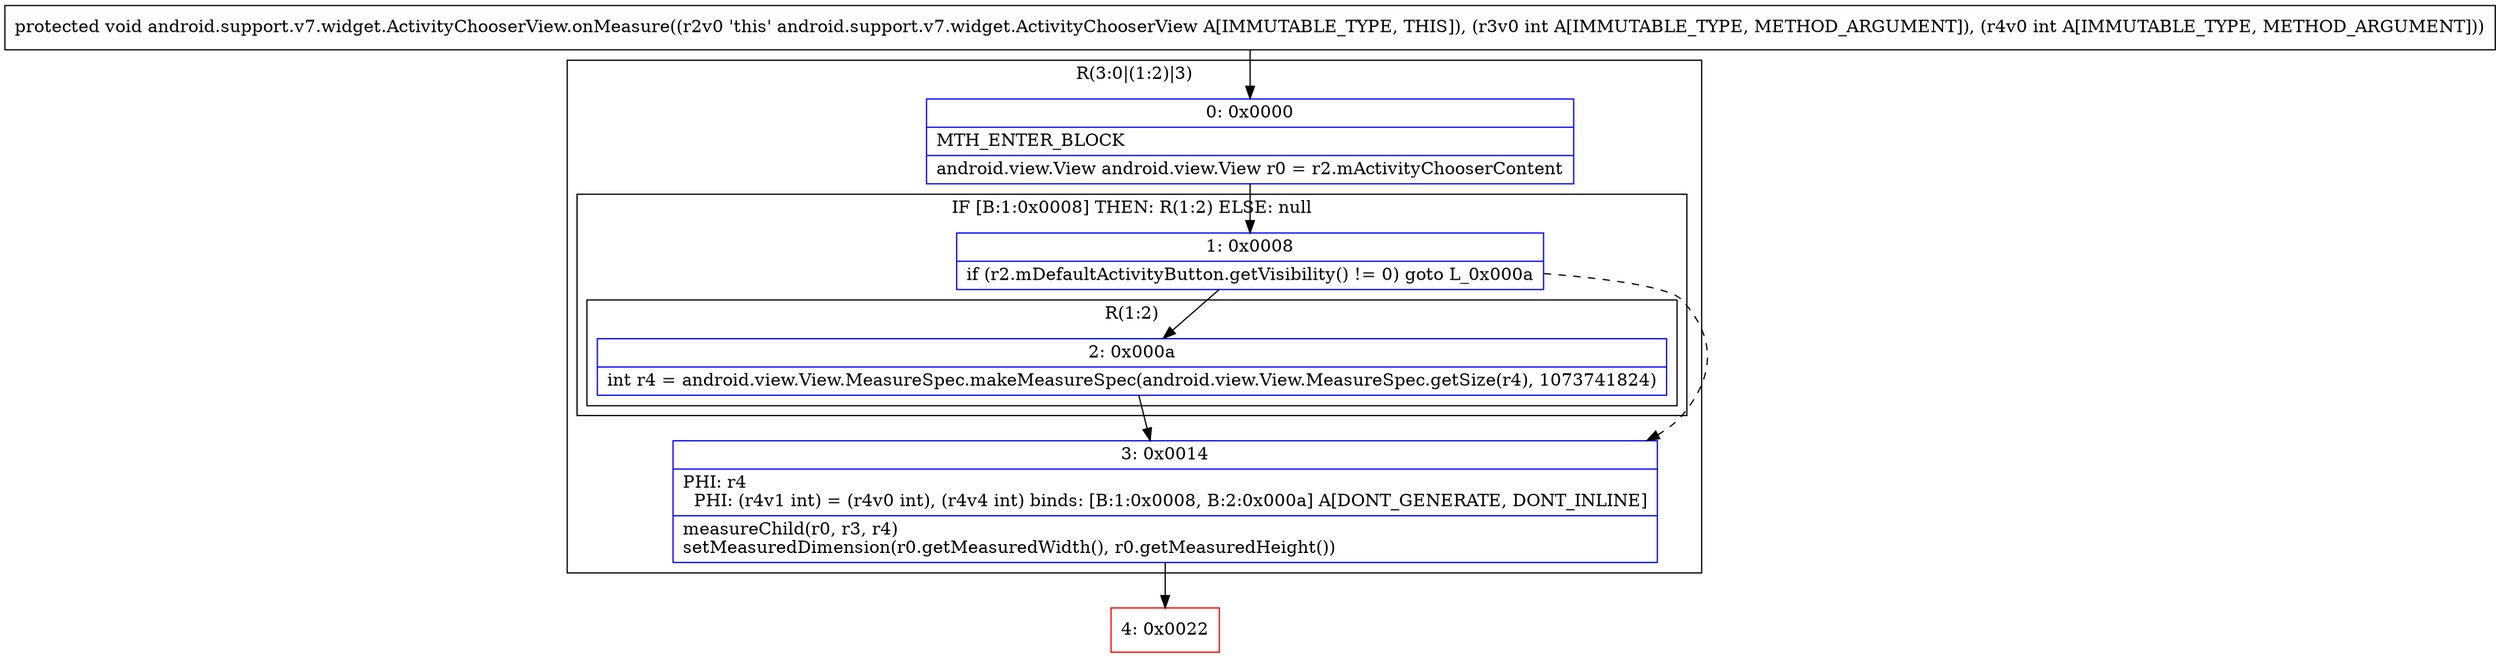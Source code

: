 digraph "CFG forandroid.support.v7.widget.ActivityChooserView.onMeasure(II)V" {
subgraph cluster_Region_221129714 {
label = "R(3:0|(1:2)|3)";
node [shape=record,color=blue];
Node_0 [shape=record,label="{0\:\ 0x0000|MTH_ENTER_BLOCK\l|android.view.View android.view.View r0 = r2.mActivityChooserContent\l}"];
subgraph cluster_IfRegion_70557846 {
label = "IF [B:1:0x0008] THEN: R(1:2) ELSE: null";
node [shape=record,color=blue];
Node_1 [shape=record,label="{1\:\ 0x0008|if (r2.mDefaultActivityButton.getVisibility() != 0) goto L_0x000a\l}"];
subgraph cluster_Region_1496363308 {
label = "R(1:2)";
node [shape=record,color=blue];
Node_2 [shape=record,label="{2\:\ 0x000a|int r4 = android.view.View.MeasureSpec.makeMeasureSpec(android.view.View.MeasureSpec.getSize(r4), 1073741824)\l}"];
}
}
Node_3 [shape=record,label="{3\:\ 0x0014|PHI: r4 \l  PHI: (r4v1 int) = (r4v0 int), (r4v4 int) binds: [B:1:0x0008, B:2:0x000a] A[DONT_GENERATE, DONT_INLINE]\l|measureChild(r0, r3, r4)\lsetMeasuredDimension(r0.getMeasuredWidth(), r0.getMeasuredHeight())\l}"];
}
Node_4 [shape=record,color=red,label="{4\:\ 0x0022}"];
MethodNode[shape=record,label="{protected void android.support.v7.widget.ActivityChooserView.onMeasure((r2v0 'this' android.support.v7.widget.ActivityChooserView A[IMMUTABLE_TYPE, THIS]), (r3v0 int A[IMMUTABLE_TYPE, METHOD_ARGUMENT]), (r4v0 int A[IMMUTABLE_TYPE, METHOD_ARGUMENT])) }"];
MethodNode -> Node_0;
Node_0 -> Node_1;
Node_1 -> Node_2;
Node_1 -> Node_3[style=dashed];
Node_2 -> Node_3;
Node_3 -> Node_4;
}

